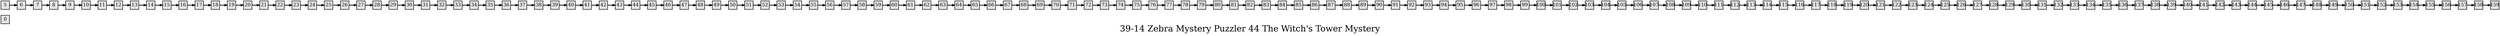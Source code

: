 digraph g{
  graph [ label="39-14 Zebra Mystery Puzzler 44 The Witch's Tower Mystery" rankdir=LR, ordering=out, fontsize=36, nodesep="0.35", ranksep="0.45"];
  node  [shape=rect, penwidth=2, fontsize=20, style=filled, fillcolor=grey90, margin="0,0", labelfloat=true, regular=true, fixedsize=true];
  edge  [labelfloat=true, penwidth=3, fontsize=12];
  // ---;
  // group  : Katz;
  // id     : 39-14;
  // gbid   :;
  // series :;
  // title  :;
  // author :;
  // credit:;
  // - name : Yee-Ann Wong;
  // role : encoder;
  // date : 2017-09-16;
  // - name : Jeremy Douglass;
  // role : editor;
  // date : 2018-04-28;
  // render:;
  // - name   : small;
  // styles : gvStyles-small.txt;
  // engine : dot;
  // comment: >;
  
  // ---;
  
  // From | To | Label;
  
  0;	// cover, illustration clue
  5 -> 6;
  6 -> 7;
  7 -> 8;
  8 -> 9;
  9 -> 10;
  10 -> 11;
  11 -> 12;
  12 -> 13;
  13 -> 14;
  14 -> 15;
  15 -> 16;
  16 -> 17;
  17 -> 18;
  18 -> 19;
  19 -> 20;
  20 -> 21;
  21 -> 22;
  22 -> 23;
  23 -> 24;
  24 -> 25;
  25 -> 26;
  26 -> 27;
  27 -> 28;
  28 -> 29;
  29 -> 30;
  30 -> 31;
  31 -> 32;
  32 -> 33;
  33 -> 34;
  34 -> 35;	// illustration clue
  35 -> 36;
  36 -> 37;
  37 -> 38;
  38 -> 39;
  39 -> 40;
  40 -> 41;
  41 -> 42;
  42 -> 43;
  43 -> 44;
  44 -> 45;
  45 -> 46;
  46 -> 47;
  47 -> 48;
  48 -> 49;
  49 -> 50;
  50 -> 51;
  51 -> 52;
  52 -> 53;
  53 -> 54;
  54 -> 55;
  55 -> 56;
  56 -> 57;
  57 -> 58;
  58 -> 59;
  59 -> 60;
  60 -> 61;
  61 -> 62;
  62 -> 63;
  63 -> 64;
  64 -> 65;
  65 -> 66;
  66 -> 67;
  67 -> 68;
  68 -> 69;
  69 -> 70;	// illustration clue
  70 -> 71;
  71 -> 72;
  72 -> 73;
  73 -> 74;
  74 -> 75;
  75 -> 76;
  76 -> 77;
  77 -> 78;
  78 -> 79;
  79 -> 80;
  80 -> 81;
  81 -> 82;
  82 -> 83;
  83 -> 84;
  84 -> 85;
  85 -> 86;
  86 -> 87;
  87 -> 88;
  88 -> 89;
  89 -> 90;
  90 -> 91;
  91 -> 92;
  92 -> 93;
  93 -> 94;
  94 -> 95;
  95 -> 96;
  96 -> 97;
  97 -> 98;
  98 -> 99;
  99 -> 100;	// illustration clue
  100 -> 101;
  101 -> 102;
  102 -> 103;
  103 -> 104;
  104 -> 105;
  105 -> 106;
  106 -> 107;
  107 -> 108;
  108 -> 109;
  109 -> 110;	// illustration clue
  110 -> 111;
  111 -> 112;
  112 -> 113;
  113 -> 114;
  114 -> 115;
  115 -> 116;
  116 -> 117;	// illustration clue
  117 -> 118;
  118 -> 119;
  119 -> 120;
  120 -> 121;
  121 -> 122;
  122 -> 123;
  123 -> 124;
  124 -> 125;
  125 -> 126;
  126 -> 127;
  127 -> 128;
  128 -> 129;
  129 -> 130;
  130 -> 131;
  131 -> 132;
  132 -> 133;
  133 -> 134;
  134 -> 135;
  135 -> 136;
  136 -> 137;
  137 -> 138;
  138 -> 139;
  139 -> 140;
  140 -> 141;
  141 -> 142;	// illustration clue
  142 -> 143;
  143 -> 144;
  144 -> 145;	// Reader attempts solution
  145 -> 146;	// Solution; Reader must physically cut open sealed pages
  146 -> 147;
  147 -> 148;
  148 -> 149;
  149 -> 150;
  150 -> 151;
  151 -> 152;
  152 -> 153;
  153 -> 154;
  154 -> 155;
  155 -> 156;
  156 -> 157;
  157 -> 158;
  158 -> 159;	// Illustration clue solutions page
}

